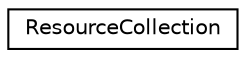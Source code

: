 digraph "Graphical Class Hierarchy"
{
 // LATEX_PDF_SIZE
  edge [fontname="Helvetica",fontsize="10",labelfontname="Helvetica",labelfontsize="10"];
  node [fontname="Helvetica",fontsize="10",shape=record];
  rankdir="LR";
  Node0 [label="ResourceCollection",height=0.2,width=0.4,color="black", fillcolor="white", style="filled",URL="$classResourceCollection.html",tooltip="Collection class for textures."];
}
